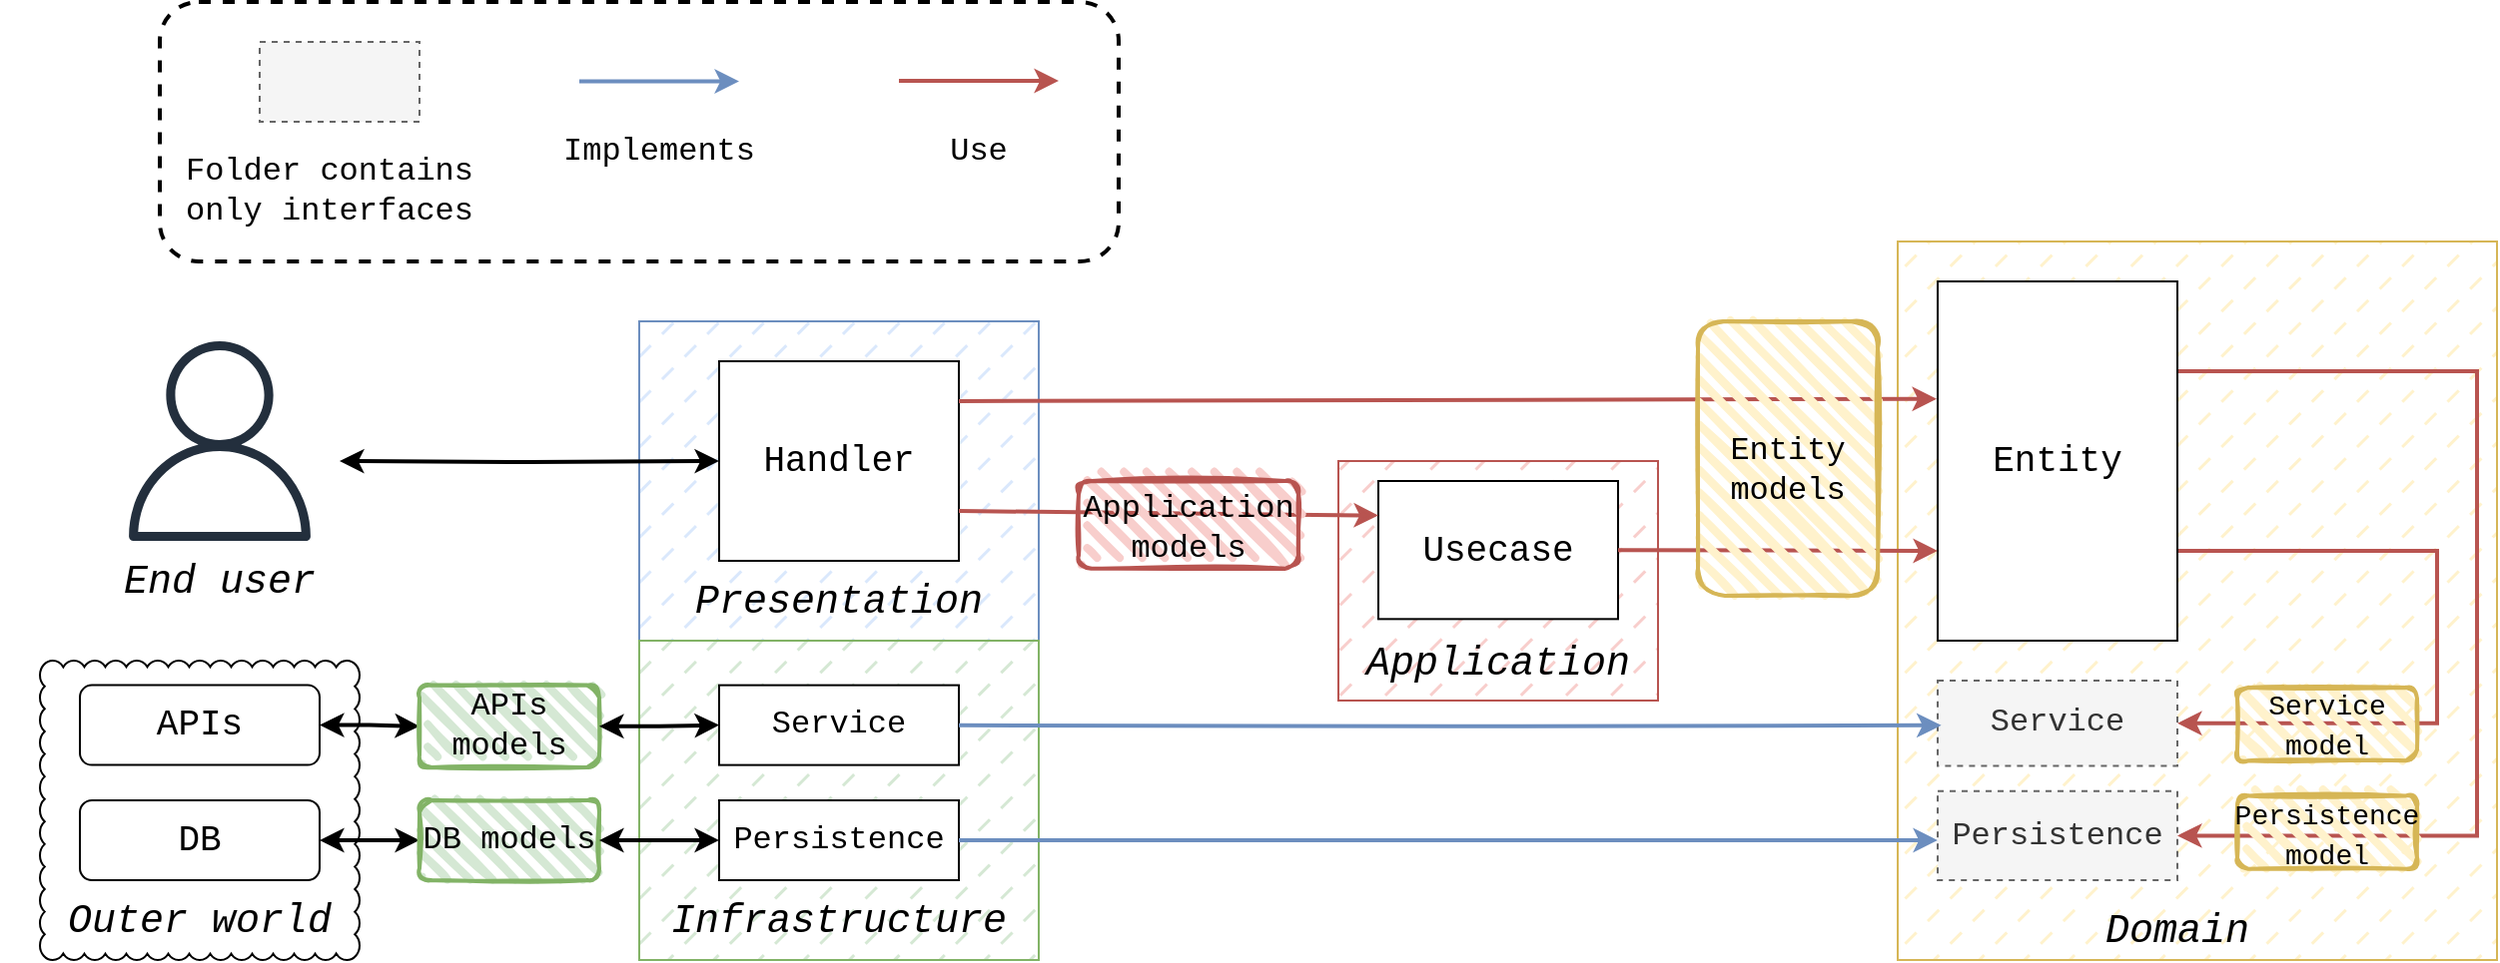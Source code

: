 <mxfile version="24.7.8">
  <diagram id="TrZ-H8Da3qq9aLU9SPik" name="Flow of the app">
    <mxGraphModel dx="995" dy="1427" grid="1" gridSize="10" guides="1" tooltips="1" connect="1" arrows="1" fold="1" page="1" pageScale="1" pageWidth="1169" pageHeight="827" math="0" shadow="0">
      <root>
        <mxCell id="0" />
        <mxCell id="1" parent="0" />
        <mxCell id="liIZSH5RQYmUz2vL5TKs-3" value="" style="rounded=0;whiteSpace=wrap;html=1;fillColor=#dae8fc;strokeColor=#6c8ebf;fillStyle=dashed;" parent="1" vertex="1">
          <mxGeometry x="320" y="160" width="200" height="160" as="geometry" />
        </mxCell>
        <mxCell id="liIZSH5RQYmUz2vL5TKs-4" value="" style="rounded=0;whiteSpace=wrap;html=1;fillColor=#f8cecc;strokeColor=#b85450;fillStyle=dashed;" parent="1" vertex="1">
          <mxGeometry x="670" y="230" width="160" height="120" as="geometry" />
        </mxCell>
        <mxCell id="liIZSH5RQYmUz2vL5TKs-5" value="" style="rounded=0;whiteSpace=wrap;html=1;fillColor=#fff2cc;strokeColor=#d6b656;fillStyle=dashed;gradientColor=none;" parent="1" vertex="1">
          <mxGeometry x="950" y="120" width="300" height="360" as="geometry" />
        </mxCell>
        <mxCell id="z9FG9AvtT7yrs5gUOfZ3-7" value="&lt;font face=&quot;Courier New&quot; style=&quot;font-size: 20px;&quot;&gt;&lt;i&gt;Domain&lt;/i&gt;&lt;/font&gt;" style="text;html=1;align=center;verticalAlign=middle;whiteSpace=wrap;rounded=0;" parent="1" vertex="1">
          <mxGeometry x="950" y="450" width="280" height="30" as="geometry" />
        </mxCell>
        <mxCell id="z9FG9AvtT7yrs5gUOfZ3-8" value="&lt;font face=&quot;Courier New&quot; style=&quot;font-size: 20px;&quot;&gt;&lt;i&gt;Application&lt;/i&gt;&lt;/font&gt;" style="text;html=1;align=center;verticalAlign=middle;whiteSpace=wrap;rounded=0;" parent="1" vertex="1">
          <mxGeometry x="650" y="310" width="200" height="42.31" as="geometry" />
        </mxCell>
        <mxCell id="z9FG9AvtT7yrs5gUOfZ3-9" value="" style="rounded=0;whiteSpace=wrap;html=1;fillColor=#d5e8d4;strokeColor=#82b366;fillStyle=dashed;" parent="1" vertex="1">
          <mxGeometry x="320" y="320" width="200" height="160" as="geometry" />
        </mxCell>
        <mxCell id="z9FG9AvtT7yrs5gUOfZ3-10" value="&lt;font face=&quot;Courier New&quot; style=&quot;font-size: 20px;&quot;&gt;&lt;i&gt;Infrastructure&lt;/i&gt;&lt;/font&gt;" style="text;html=1;align=center;verticalAlign=middle;whiteSpace=wrap;rounded=0;" parent="1" vertex="1">
          <mxGeometry x="320" y="440" width="200" height="40" as="geometry" />
        </mxCell>
        <mxCell id="z9FG9AvtT7yrs5gUOfZ3-11" value="&lt;font face=&quot;Courier New&quot;&gt;&lt;span style=&quot;font-size: 20px;&quot;&gt;&lt;i&gt;Presentation&lt;/i&gt;&lt;/span&gt;&lt;/font&gt;" style="text;html=1;align=center;verticalAlign=middle;whiteSpace=wrap;rounded=0;" parent="1" vertex="1">
          <mxGeometry x="320" y="280" width="200" height="40" as="geometry" />
        </mxCell>
        <mxCell id="z9FG9AvtT7yrs5gUOfZ3-39" value="" style="group" parent="1" vertex="1" connectable="0">
          <mxGeometry x="360" y="342.31" width="160" height="115.386" as="geometry" />
        </mxCell>
        <mxCell id="z9FG9AvtT7yrs5gUOfZ3-40" value="" style="rounded=0;whiteSpace=wrap;html=1;" parent="z9FG9AvtT7yrs5gUOfZ3-39" vertex="1">
          <mxGeometry width="120" height="40" as="geometry" />
        </mxCell>
        <mxCell id="z9FG9AvtT7yrs5gUOfZ3-41" value="&lt;font style=&quot;font-size: 16px;&quot; face=&quot;Courier New&quot;&gt;Service&lt;/font&gt;" style="text;html=1;align=center;verticalAlign=middle;whiteSpace=wrap;rounded=0;" parent="z9FG9AvtT7yrs5gUOfZ3-39" vertex="1">
          <mxGeometry width="120" height="40" as="geometry" />
        </mxCell>
        <mxCell id="z9FG9AvtT7yrs5gUOfZ3-42" value="" style="group;fontStyle=4" parent="1" vertex="1" connectable="0">
          <mxGeometry x="360" y="400" width="120" height="40" as="geometry" />
        </mxCell>
        <mxCell id="z9FG9AvtT7yrs5gUOfZ3-43" value="" style="rounded=0;whiteSpace=wrap;html=1;" parent="z9FG9AvtT7yrs5gUOfZ3-42" vertex="1">
          <mxGeometry width="120" height="40" as="geometry" />
        </mxCell>
        <mxCell id="z9FG9AvtT7yrs5gUOfZ3-44" value="&lt;font style=&quot;font-size: 16px;&quot; face=&quot;Courier New&quot;&gt;Persistence&lt;/font&gt;" style="text;html=1;align=center;verticalAlign=middle;whiteSpace=wrap;rounded=0;" parent="z9FG9AvtT7yrs5gUOfZ3-42" vertex="1">
          <mxGeometry width="120" height="40" as="geometry" />
        </mxCell>
        <mxCell id="f7sNq5c6VwE4PImA_pKB-13" value="" style="rounded=0;whiteSpace=wrap;html=1;fillColor=#f5f5f5;fontColor=#333333;strokeColor=#666666;dashed=1;" parent="1" vertex="1">
          <mxGeometry x="130" y="20" width="80" height="40" as="geometry" />
        </mxCell>
        <mxCell id="f7sNq5c6VwE4PImA_pKB-14" value="" style="endArrow=classic;html=1;rounded=0;strokeWidth=2;fillColor=#dae8fc;strokeColor=#6c8ebf;" parent="1" edge="1">
          <mxGeometry width="50" height="50" relative="1" as="geometry">
            <mxPoint x="290" y="39.74" as="sourcePoint" />
            <mxPoint x="370" y="39.74" as="targetPoint" />
          </mxGeometry>
        </mxCell>
        <mxCell id="f7sNq5c6VwE4PImA_pKB-15" value="" style="endArrow=classic;html=1;rounded=0;strokeWidth=2;fillColor=#f8cecc;strokeColor=#b85450;" parent="1" edge="1">
          <mxGeometry width="50" height="50" relative="1" as="geometry">
            <mxPoint x="450" y="39.47" as="sourcePoint" />
            <mxPoint x="530" y="39.47" as="targetPoint" />
          </mxGeometry>
        </mxCell>
        <mxCell id="f7sNq5c6VwE4PImA_pKB-16" value="Folder contains only interfaces" style="text;html=1;align=center;verticalAlign=middle;whiteSpace=wrap;rounded=0;fontFamily=Courier New;fontSize=16;" parent="1" vertex="1">
          <mxGeometry x="90" y="70" width="150" height="50" as="geometry" />
        </mxCell>
        <mxCell id="f7sNq5c6VwE4PImA_pKB-17" value="Implements" style="text;html=1;align=center;verticalAlign=middle;whiteSpace=wrap;rounded=0;fontFamily=Courier New;fontSize=16;" parent="1" vertex="1">
          <mxGeometry x="260" y="50" width="140" height="50" as="geometry" />
        </mxCell>
        <mxCell id="f7sNq5c6VwE4PImA_pKB-18" value="Use" style="text;html=1;align=center;verticalAlign=middle;whiteSpace=wrap;rounded=0;fontFamily=Courier New;fontSize=16;" parent="1" vertex="1">
          <mxGeometry x="420" y="50" width="140" height="50" as="geometry" />
        </mxCell>
        <mxCell id="f7sNq5c6VwE4PImA_pKB-19" value="" style="rounded=1;whiteSpace=wrap;html=1;fillColor=none;dashed=1;strokeWidth=2;strokeColor=default;" parent="1" vertex="1">
          <mxGeometry x="80" width="480" height="130" as="geometry" />
        </mxCell>
        <mxCell id="ybqGgP9Tk_2zhiFZXPDy-35" style="edgeStyle=orthogonalEdgeStyle;rounded=0;orthogonalLoop=1;jettySize=auto;html=1;entryX=1;entryY=0.25;entryDx=0;entryDy=0;strokeWidth=2;strokeColor=#B85450;endArrow=none;endFill=0;startArrow=classic;startFill=1;" parent="1" source="es6ofyouln5sS3Tgfs08-13" target="2FOs6otmB9vWOXLk1C3Q-9" edge="1">
          <mxGeometry relative="1" as="geometry">
            <Array as="points">
              <mxPoint x="1240" y="418" />
              <mxPoint x="1240" y="185" />
            </Array>
          </mxGeometry>
        </mxCell>
        <mxCell id="es6ofyouln5sS3Tgfs08-13" value="&lt;font style=&quot;font-size: 16px;&quot; face=&quot;Courier New&quot;&gt;Persistence&lt;/font&gt;" style="text;html=1;align=center;verticalAlign=middle;whiteSpace=wrap;rounded=0;fillColor=#f5f5f5;fontColor=#333333;strokeColor=#666666;dashed=1;" parent="1" vertex="1">
          <mxGeometry x="970" y="395.39" width="120" height="44.61" as="geometry" />
        </mxCell>
        <mxCell id="ybqGgP9Tk_2zhiFZXPDy-36" style="edgeStyle=orthogonalEdgeStyle;rounded=0;orthogonalLoop=1;jettySize=auto;html=1;exitX=1;exitY=0.5;exitDx=0;exitDy=0;entryX=1;entryY=0.75;entryDx=0;entryDy=0;strokeWidth=2;strokeColor=#B85450;endArrow=none;endFill=0;startArrow=classic;startFill=1;" parent="1" source="es6ofyouln5sS3Tgfs08-10" target="2FOs6otmB9vWOXLk1C3Q-9" edge="1">
          <mxGeometry relative="1" as="geometry">
            <Array as="points">
              <mxPoint x="1220" y="361" />
              <mxPoint x="1220" y="275" />
            </Array>
          </mxGeometry>
        </mxCell>
        <mxCell id="es6ofyouln5sS3Tgfs08-10" value="&lt;font style=&quot;font-size: 16px;&quot; face=&quot;Courier New&quot;&gt;Service&lt;/font&gt;" style="text;html=1;align=center;verticalAlign=middle;whiteSpace=wrap;rounded=0;fillColor=#f5f5f5;fontColor=#333333;strokeColor=#666666;dashed=1;" parent="1" vertex="1">
          <mxGeometry x="970" y="340" width="120" height="42.7" as="geometry" />
        </mxCell>
        <mxCell id="f7sNq5c6VwE4PImA_pKB-21" style="edgeStyle=orthogonalEdgeStyle;rounded=0;orthogonalLoop=1;jettySize=auto;html=1;fillColor=#dae8fc;strokeColor=#6c8ebf;strokeWidth=2;exitX=1;exitY=0.5;exitDx=0;exitDy=0;" parent="1" source="z9FG9AvtT7yrs5gUOfZ3-44" edge="1">
          <mxGeometry relative="1" as="geometry">
            <Array as="points">
              <mxPoint x="970" y="420" />
              <mxPoint x="970" y="420" />
            </Array>
            <mxPoint x="970" y="420" as="targetPoint" />
          </mxGeometry>
        </mxCell>
        <mxCell id="f7sNq5c6VwE4PImA_pKB-30" value="" style="whiteSpace=wrap;html=1;shape=mxgraph.basic.cloud_rect;fillColor=none;strokeWidth=1;container=0;" parent="1" vertex="1">
          <mxGeometry x="20" y="330" width="160" height="150" as="geometry" />
        </mxCell>
        <mxCell id="f7sNq5c6VwE4PImA_pKB-64" value="" style="group" parent="1" vertex="1" connectable="0">
          <mxGeometry x="40" y="400" width="120" height="40" as="geometry" />
        </mxCell>
        <mxCell id="z9FG9AvtT7yrs5gUOfZ3-28" value="" style="rounded=1;whiteSpace=wrap;html=1;container=0;" parent="f7sNq5c6VwE4PImA_pKB-64" vertex="1">
          <mxGeometry width="120" height="40.0" as="geometry" />
        </mxCell>
        <mxCell id="z9FG9AvtT7yrs5gUOfZ3-29" value="&lt;font style=&quot;font-size: 18px;&quot; face=&quot;Courier New&quot;&gt;DB&lt;/font&gt;" style="text;html=1;align=center;verticalAlign=middle;whiteSpace=wrap;rounded=0;container=0;" parent="f7sNq5c6VwE4PImA_pKB-64" vertex="1">
          <mxGeometry width="120" height="40.0" as="geometry" />
        </mxCell>
        <mxCell id="f7sNq5c6VwE4PImA_pKB-106" style="edgeStyle=orthogonalEdgeStyle;rounded=0;orthogonalLoop=1;jettySize=auto;html=1;exitX=1;exitY=0.5;exitDx=0;exitDy=0;entryX=0;entryY=0.5;entryDx=0;entryDy=0;startArrow=classic;startFill=1;strokeWidth=2;" parent="1" source="z9FG9AvtT7yrs5gUOfZ3-26" target="f7sNq5c6VwE4PImA_pKB-97" edge="1">
          <mxGeometry relative="1" as="geometry" />
        </mxCell>
        <mxCell id="z9FG9AvtT7yrs5gUOfZ3-26" value="&lt;font style=&quot;font-size: 18px;&quot; face=&quot;Courier New&quot;&gt;APIs&lt;/font&gt;" style="rounded=1;whiteSpace=wrap;html=1;container=0;" parent="1" vertex="1">
          <mxGeometry x="40" y="342.31" width="120" height="40" as="geometry" />
        </mxCell>
        <mxCell id="f7sNq5c6VwE4PImA_pKB-24" value="" style="group;fontStyle=4" parent="1" vertex="1" connectable="0">
          <mxGeometry x="360" y="180" width="120" height="100" as="geometry" />
        </mxCell>
        <mxCell id="f7sNq5c6VwE4PImA_pKB-25" value="" style="rounded=0;whiteSpace=wrap;html=1;" parent="f7sNq5c6VwE4PImA_pKB-24" vertex="1">
          <mxGeometry width="120" height="100" as="geometry" />
        </mxCell>
        <mxCell id="f7sNq5c6VwE4PImA_pKB-26" value="&lt;font style=&quot;font-size: 18px;&quot; face=&quot;Courier New&quot;&gt;Handler&lt;/font&gt;" style="text;html=1;align=center;verticalAlign=middle;whiteSpace=wrap;rounded=0;" parent="f7sNq5c6VwE4PImA_pKB-24" vertex="1">
          <mxGeometry width="120" height="100" as="geometry" />
        </mxCell>
        <mxCell id="z9FG9AvtT7yrs5gUOfZ3-13" value="" style="group;fontStyle=4" parent="1" vertex="1" connectable="0">
          <mxGeometry x="690" y="240" width="120" height="69.17" as="geometry" />
        </mxCell>
        <mxCell id="z9FG9AvtT7yrs5gUOfZ3-14" value="" style="rounded=0;whiteSpace=wrap;html=1;" parent="z9FG9AvtT7yrs5gUOfZ3-13" vertex="1">
          <mxGeometry width="120" height="69.17" as="geometry" />
        </mxCell>
        <mxCell id="z9FG9AvtT7yrs5gUOfZ3-15" value="&lt;font style=&quot;font-size: 18px;&quot; face=&quot;Courier New&quot;&gt;Usecase&lt;/font&gt;" style="text;html=1;align=center;verticalAlign=middle;whiteSpace=wrap;rounded=0;" parent="z9FG9AvtT7yrs5gUOfZ3-13" vertex="1">
          <mxGeometry width="120" height="69.17" as="geometry" />
        </mxCell>
        <mxCell id="f7sNq5c6VwE4PImA_pKB-85" style="edgeStyle=orthogonalEdgeStyle;rounded=0;orthogonalLoop=1;jettySize=auto;html=1;entryX=0;entryY=0.5;entryDx=0;entryDy=0;startArrow=classic;startFill=1;strokeWidth=2;" parent="1" target="f7sNq5c6VwE4PImA_pKB-26" edge="1">
          <mxGeometry relative="1" as="geometry">
            <mxPoint x="170" y="230" as="sourcePoint" />
            <Array as="points" />
          </mxGeometry>
        </mxCell>
        <mxCell id="f7sNq5c6VwE4PImA_pKB-87" style="edgeStyle=orthogonalEdgeStyle;rounded=0;orthogonalLoop=1;jettySize=auto;html=1;entryX=0;entryY=0.5;entryDx=0;entryDy=0;startArrow=classic;startFill=1;strokeWidth=2;" parent="1" source="z9FG9AvtT7yrs5gUOfZ3-29" target="f7sNq5c6VwE4PImA_pKB-102" edge="1">
          <mxGeometry relative="1" as="geometry" />
        </mxCell>
        <mxCell id="f7sNq5c6VwE4PImA_pKB-90" value="" style="sketch=0;outlineConnect=0;fontColor=#232F3E;gradientColor=none;fillColor=#232F3D;strokeColor=none;dashed=0;verticalLabelPosition=bottom;verticalAlign=top;align=center;html=1;fontSize=12;fontStyle=0;aspect=fixed;pointerEvents=1;shape=mxgraph.aws4.user;" parent="1" vertex="1">
          <mxGeometry x="60" y="170" width="100" height="100" as="geometry" />
        </mxCell>
        <mxCell id="f7sNq5c6VwE4PImA_pKB-91" value="&lt;font face=&quot;Courier New&quot; style=&quot;font-size: 20px;&quot;&gt;&lt;i&gt;Outer world&lt;/i&gt;&lt;/font&gt;" style="text;html=1;align=center;verticalAlign=middle;whiteSpace=wrap;rounded=0;" parent="1" vertex="1">
          <mxGeometry y="440" width="200" height="40" as="geometry" />
        </mxCell>
        <mxCell id="f7sNq5c6VwE4PImA_pKB-92" value="&lt;font face=&quot;Courier New&quot; style=&quot;font-size: 20px;&quot;&gt;&lt;i&gt;End user&lt;/i&gt;&lt;/font&gt;" style="text;html=1;align=center;verticalAlign=middle;whiteSpace=wrap;rounded=0;" parent="1" vertex="1">
          <mxGeometry x="60" y="270" width="100" height="40" as="geometry" />
        </mxCell>
        <mxCell id="f7sNq5c6VwE4PImA_pKB-103" value="" style="group" parent="1" vertex="1" connectable="0">
          <mxGeometry x="210" y="342.31" width="90" height="41.15" as="geometry" />
        </mxCell>
        <mxCell id="f7sNq5c6VwE4PImA_pKB-96" value="" style="rounded=1;whiteSpace=wrap;html=1;strokeWidth=2;fillWeight=4;hachureGap=8;hachureAngle=45;fillColor=#d5e8d4;sketch=1;strokeColor=#82b366;" parent="f7sNq5c6VwE4PImA_pKB-103" vertex="1">
          <mxGeometry width="90" height="41.15" as="geometry" />
        </mxCell>
        <mxCell id="f7sNq5c6VwE4PImA_pKB-97" value="APIs models" style="text;html=1;align=center;verticalAlign=middle;whiteSpace=wrap;rounded=0;fontFamily=Courier New;fontSize=16;" parent="f7sNq5c6VwE4PImA_pKB-103" vertex="1">
          <mxGeometry width="90" height="41.15" as="geometry" />
        </mxCell>
        <mxCell id="f7sNq5c6VwE4PImA_pKB-104" value="" style="group" parent="1" vertex="1" connectable="0">
          <mxGeometry x="210" y="400" width="90" height="40" as="geometry" />
        </mxCell>
        <mxCell id="f7sNq5c6VwE4PImA_pKB-101" value="" style="rounded=1;whiteSpace=wrap;html=1;strokeWidth=2;fillWeight=4;hachureGap=8;hachureAngle=45;fillColor=#d5e8d4;sketch=1;strokeColor=#82b366;" parent="f7sNq5c6VwE4PImA_pKB-104" vertex="1">
          <mxGeometry width="90" height="40" as="geometry" />
        </mxCell>
        <mxCell id="f7sNq5c6VwE4PImA_pKB-102" value="DB models" style="text;html=1;align=center;verticalAlign=middle;whiteSpace=wrap;rounded=0;fontFamily=Courier New;fontSize=16;" parent="f7sNq5c6VwE4PImA_pKB-104" vertex="1">
          <mxGeometry width="90" height="40" as="geometry" />
        </mxCell>
        <mxCell id="f7sNq5c6VwE4PImA_pKB-105" style="edgeStyle=orthogonalEdgeStyle;rounded=0;orthogonalLoop=1;jettySize=auto;html=1;exitX=1;exitY=0.5;exitDx=0;exitDy=0;entryX=0;entryY=0.5;entryDx=0;entryDy=0;startArrow=classic;startFill=1;strokeWidth=2;" parent="1" source="f7sNq5c6VwE4PImA_pKB-102" target="z9FG9AvtT7yrs5gUOfZ3-44" edge="1">
          <mxGeometry relative="1" as="geometry" />
        </mxCell>
        <mxCell id="f7sNq5c6VwE4PImA_pKB-107" style="edgeStyle=orthogonalEdgeStyle;rounded=0;orthogonalLoop=1;jettySize=auto;html=1;entryX=0;entryY=0.5;entryDx=0;entryDy=0;startArrow=classic;startFill=1;strokeWidth=2;" parent="1" source="f7sNq5c6VwE4PImA_pKB-97" target="z9FG9AvtT7yrs5gUOfZ3-41" edge="1">
          <mxGeometry relative="1" as="geometry" />
        </mxCell>
        <mxCell id="2FOs6otmB9vWOXLk1C3Q-7" value="" style="group;fontStyle=4" parent="1" vertex="1" connectable="0">
          <mxGeometry x="970" y="140" width="120" height="180" as="geometry" />
        </mxCell>
        <mxCell id="2FOs6otmB9vWOXLk1C3Q-8" value="" style="rounded=0;whiteSpace=wrap;html=1;" parent="2FOs6otmB9vWOXLk1C3Q-7" vertex="1">
          <mxGeometry width="120" height="180" as="geometry" />
        </mxCell>
        <mxCell id="2FOs6otmB9vWOXLk1C3Q-9" value="&lt;font style=&quot;font-size: 18px;&quot; face=&quot;Courier New&quot;&gt;Entity&lt;/font&gt;" style="text;html=1;align=center;verticalAlign=middle;whiteSpace=wrap;rounded=0;" parent="2FOs6otmB9vWOXLk1C3Q-7" vertex="1">
          <mxGeometry width="120" height="180" as="geometry" />
        </mxCell>
        <mxCell id="2FOs6otmB9vWOXLk1C3Q-20" style="edgeStyle=orthogonalEdgeStyle;rounded=0;orthogonalLoop=1;jettySize=auto;html=1;fillColor=#dae8fc;strokeColor=#6c8ebf;strokeWidth=2;exitX=1;exitY=0.5;exitDx=0;exitDy=0;entryX=0.015;entryY=0.525;entryDx=0;entryDy=0;entryPerimeter=0;" parent="1" target="es6ofyouln5sS3Tgfs08-10" edge="1">
          <mxGeometry relative="1" as="geometry">
            <Array as="points" />
            <mxPoint x="480" y="362.41" as="sourcePoint" />
            <mxPoint x="970" y="362" as="targetPoint" />
          </mxGeometry>
        </mxCell>
        <mxCell id="ybqGgP9Tk_2zhiFZXPDy-5" value="" style="group;rotation=0;" parent="1" vertex="1" connectable="0">
          <mxGeometry x="1120" y="397.69" width="90" height="40" as="geometry" />
        </mxCell>
        <mxCell id="ybqGgP9Tk_2zhiFZXPDy-6" value="" style="rounded=1;whiteSpace=wrap;html=1;strokeWidth=2;fillWeight=4;hachureGap=8;hachureAngle=45;fillColor=#fff2cc;sketch=1;strokeColor=#d6b656;rotation=0;" parent="ybqGgP9Tk_2zhiFZXPDy-5" vertex="1">
          <mxGeometry width="90" height="36.667" as="geometry" />
        </mxCell>
        <mxCell id="ybqGgP9Tk_2zhiFZXPDy-7" value="&lt;font style=&quot;font-size: 14px;&quot;&gt;Persistence model&lt;/font&gt;" style="text;html=1;align=center;verticalAlign=middle;whiteSpace=wrap;rounded=0;fontFamily=Courier New;fontSize=16;rotation=0;" parent="ybqGgP9Tk_2zhiFZXPDy-5" vertex="1">
          <mxGeometry width="90" height="40" as="geometry" />
        </mxCell>
        <mxCell id="ybqGgP9Tk_2zhiFZXPDy-14" value="" style="group;rotation=0;" parent="1" vertex="1" connectable="0">
          <mxGeometry x="1120" y="343.46" width="90" height="40" as="geometry" />
        </mxCell>
        <mxCell id="ybqGgP9Tk_2zhiFZXPDy-15" value="" style="rounded=1;whiteSpace=wrap;html=1;strokeWidth=2;fillWeight=4;hachureGap=8;hachureAngle=45;fillColor=#fff2cc;sketch=1;strokeColor=#d6b656;rotation=0;" parent="ybqGgP9Tk_2zhiFZXPDy-14" vertex="1">
          <mxGeometry width="90" height="36.667" as="geometry" />
        </mxCell>
        <mxCell id="ybqGgP9Tk_2zhiFZXPDy-16" value="&lt;font style=&quot;font-size: 14px;&quot;&gt;Service model&lt;/font&gt;" style="text;html=1;align=center;verticalAlign=middle;whiteSpace=wrap;rounded=0;fontFamily=Courier New;fontSize=16;rotation=0;" parent="ybqGgP9Tk_2zhiFZXPDy-14" vertex="1">
          <mxGeometry width="90" height="40" as="geometry" />
        </mxCell>
        <mxCell id="ybqGgP9Tk_2zhiFZXPDy-25" value="" style="endArrow=classic;html=1;rounded=0;strokeWidth=2;fillColor=#f8cecc;strokeColor=#b85450;entryX=0;entryY=0.75;entryDx=0;entryDy=0;exitX=1;exitY=0.5;exitDx=0;exitDy=0;" parent="1" source="z9FG9AvtT7yrs5gUOfZ3-15" target="2FOs6otmB9vWOXLk1C3Q-9" edge="1">
          <mxGeometry width="50" height="50" relative="1" as="geometry">
            <mxPoint x="810" y="270" as="sourcePoint" />
            <mxPoint x="890" y="270" as="targetPoint" />
          </mxGeometry>
        </mxCell>
        <mxCell id="ybqGgP9Tk_2zhiFZXPDy-26" value="" style="endArrow=classic;html=1;rounded=0;strokeWidth=2;fillColor=#f8cecc;strokeColor=#b85450;entryX=0;entryY=0.25;entryDx=0;entryDy=0;exitX=1;exitY=0.75;exitDx=0;exitDy=0;" parent="1" source="f7sNq5c6VwE4PImA_pKB-26" target="z9FG9AvtT7yrs5gUOfZ3-15" edge="1">
          <mxGeometry width="50" height="50" relative="1" as="geometry">
            <mxPoint x="480" y="270" as="sourcePoint" />
            <mxPoint x="640" y="270" as="targetPoint" />
          </mxGeometry>
        </mxCell>
        <mxCell id="ybqGgP9Tk_2zhiFZXPDy-11" value="" style="group" parent="1" vertex="1" connectable="0">
          <mxGeometry x="540" y="240" width="110" height="47.91" as="geometry" />
        </mxCell>
        <mxCell id="ybqGgP9Tk_2zhiFZXPDy-12" value="" style="rounded=1;whiteSpace=wrap;html=1;strokeWidth=2;fillWeight=4;hachureGap=8;hachureAngle=45;fillColor=#f8cecc;sketch=1;strokeColor=#b85450;" parent="ybqGgP9Tk_2zhiFZXPDy-11" vertex="1">
          <mxGeometry width="110.0" height="43.918" as="geometry" />
        </mxCell>
        <mxCell id="ybqGgP9Tk_2zhiFZXPDy-13" value="&lt;font style=&quot;font-size: 16px;&quot;&gt;Application models&lt;/font&gt;" style="text;html=1;align=center;verticalAlign=middle;whiteSpace=wrap;rounded=0;fontFamily=Courier New;fontSize=16;" parent="ybqGgP9Tk_2zhiFZXPDy-11" vertex="1">
          <mxGeometry width="110.0" height="47.91" as="geometry" />
        </mxCell>
        <mxCell id="ybqGgP9Tk_2zhiFZXPDy-28" value="" style="endArrow=classic;html=1;rounded=0;strokeWidth=2;fillColor=#f8cecc;strokeColor=#b85450;entryX=-0.004;entryY=0.327;entryDx=0;entryDy=0;exitX=1;exitY=0.75;exitDx=0;exitDy=0;entryPerimeter=0;" parent="1" target="2FOs6otmB9vWOXLk1C3Q-9" edge="1">
          <mxGeometry width="50" height="50" relative="1" as="geometry">
            <mxPoint x="480" y="200" as="sourcePoint" />
            <mxPoint x="690" y="202" as="targetPoint" />
          </mxGeometry>
        </mxCell>
        <mxCell id="ybqGgP9Tk_2zhiFZXPDy-17" value="" style="group;rotation=0;" parent="1" vertex="1" connectable="0">
          <mxGeometry x="850" y="160" width="90" height="150" as="geometry" />
        </mxCell>
        <mxCell id="ybqGgP9Tk_2zhiFZXPDy-18" value="" style="rounded=1;whiteSpace=wrap;html=1;strokeWidth=2;fillWeight=4;hachureGap=8;hachureAngle=45;fillColor=#fff2cc;sketch=1;strokeColor=#d6b656;rotation=0;" parent="ybqGgP9Tk_2zhiFZXPDy-17" vertex="1">
          <mxGeometry width="90" height="137.5" as="geometry" />
        </mxCell>
        <mxCell id="ybqGgP9Tk_2zhiFZXPDy-19" value="&lt;font style=&quot;font-size: 16px;&quot;&gt;Entity models&lt;/font&gt;" style="text;html=1;align=center;verticalAlign=middle;whiteSpace=wrap;rounded=0;fontFamily=Courier New;fontSize=16;rotation=0;" parent="ybqGgP9Tk_2zhiFZXPDy-17" vertex="1">
          <mxGeometry width="90" height="150" as="geometry" />
        </mxCell>
      </root>
    </mxGraphModel>
  </diagram>
</mxfile>
